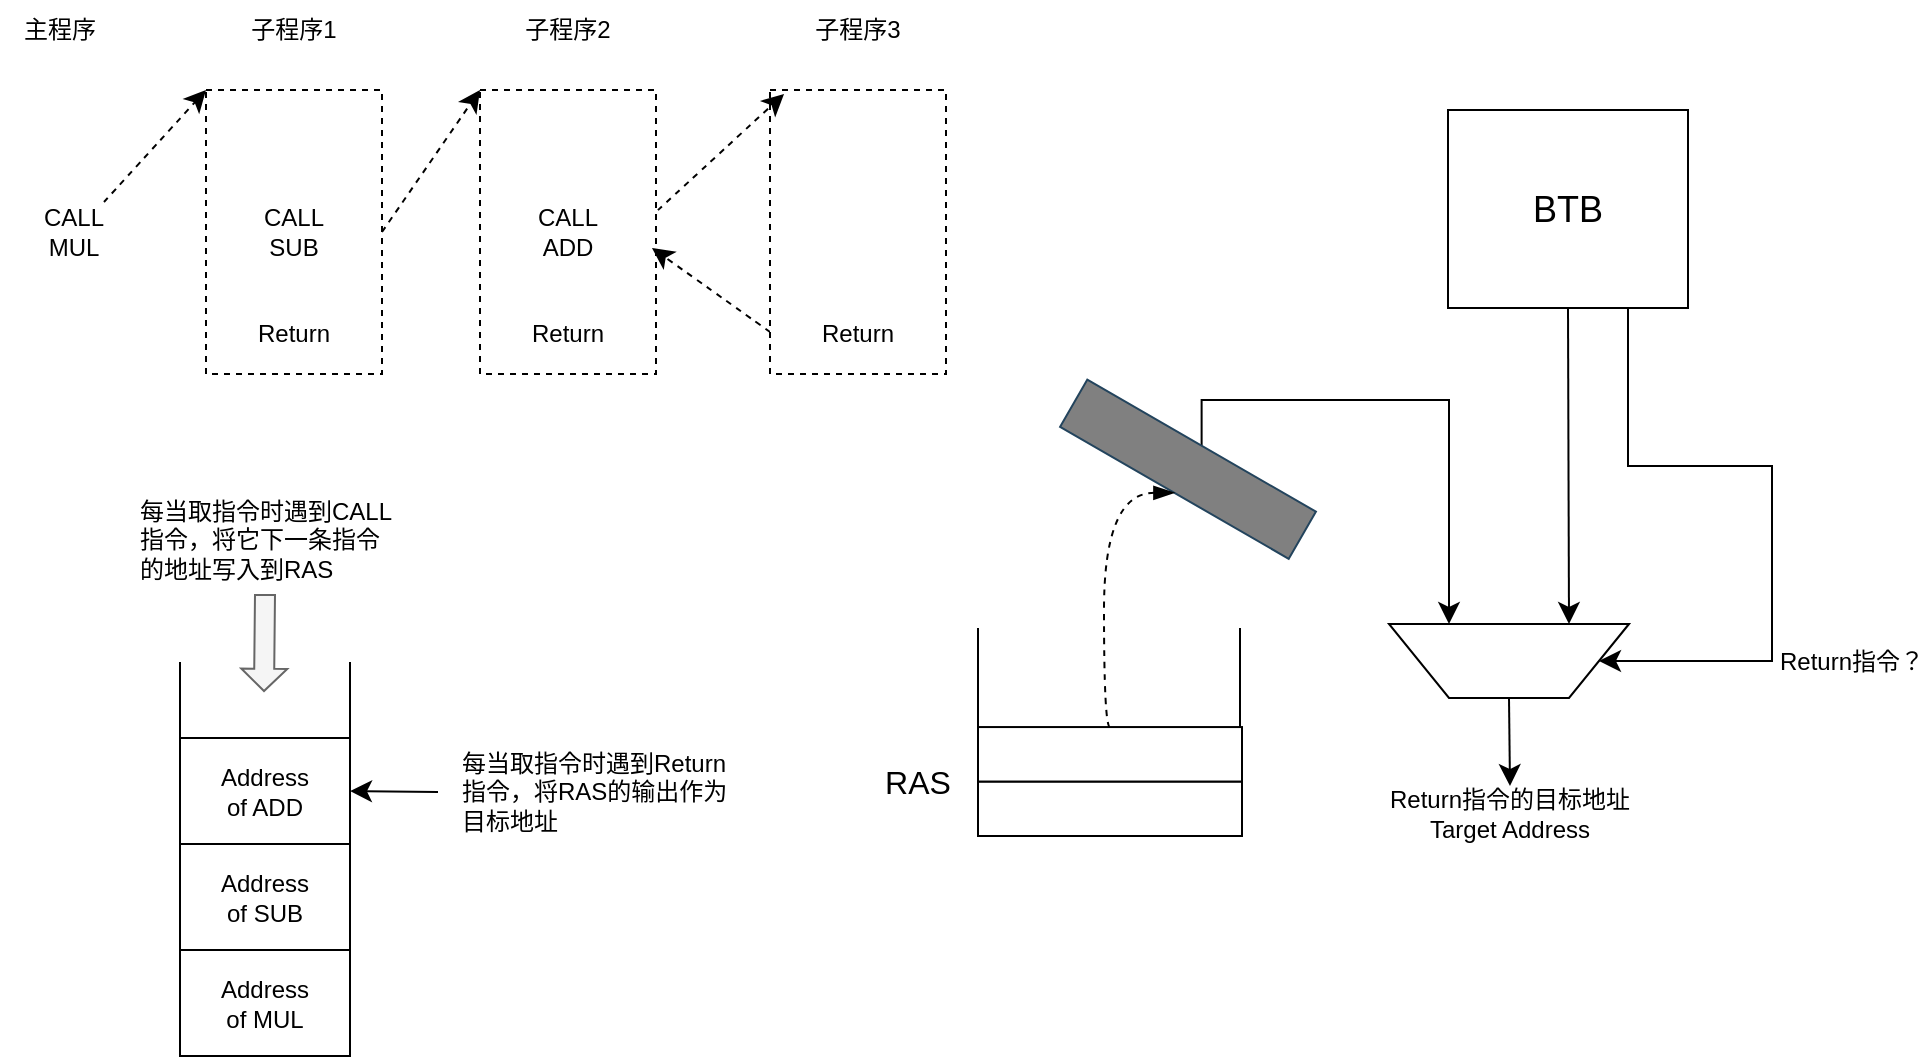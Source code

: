 <mxfile version="27.0.6">
  <diagram name="第 1 页" id="72KHQZ4994eIaw_LecZP">
    <mxGraphModel dx="648" dy="1311" grid="0" gridSize="10" guides="1" tooltips="1" connect="1" arrows="1" fold="1" page="0" pageScale="1" pageWidth="827" pageHeight="1169" math="0" shadow="0">
      <root>
        <mxCell id="0" />
        <mxCell id="1" parent="0" />
        <mxCell id="BP2cJoVYEwKnO9dS9naX-1" value="主程序" style="text;html=1;align=center;verticalAlign=middle;whiteSpace=wrap;rounded=0;" parent="1" vertex="1">
          <mxGeometry x="70" y="-82" width="60" height="30" as="geometry" />
        </mxCell>
        <mxCell id="BP2cJoVYEwKnO9dS9naX-7" style="edgeStyle=none;curved=1;rounded=0;orthogonalLoop=1;jettySize=auto;html=1;exitX=0.75;exitY=0;exitDx=0;exitDy=0;entryX=0;entryY=0;entryDx=0;entryDy=0;fontSize=12;startSize=8;endSize=8;dashed=1;" parent="1" source="BP2cJoVYEwKnO9dS9naX-2" target="BP2cJoVYEwKnO9dS9naX-3" edge="1">
          <mxGeometry relative="1" as="geometry" />
        </mxCell>
        <mxCell id="BP2cJoVYEwKnO9dS9naX-2" value="CALL&lt;div&gt;MUL&lt;/div&gt;" style="text;html=1;align=center;verticalAlign=middle;whiteSpace=wrap;rounded=0;" parent="1" vertex="1">
          <mxGeometry x="77" y="19" width="60" height="30" as="geometry" />
        </mxCell>
        <mxCell id="BP2cJoVYEwKnO9dS9naX-8" style="edgeStyle=none;curved=1;rounded=0;orthogonalLoop=1;jettySize=auto;html=1;exitX=1;exitY=0.5;exitDx=0;exitDy=0;entryX=0;entryY=0;entryDx=0;entryDy=0;fontSize=12;startSize=8;endSize=8;dashed=1;" parent="1" source="BP2cJoVYEwKnO9dS9naX-3" target="BP2cJoVYEwKnO9dS9naX-5" edge="1">
          <mxGeometry relative="1" as="geometry" />
        </mxCell>
        <mxCell id="BP2cJoVYEwKnO9dS9naX-3" value="&lt;div&gt;&lt;br&gt;&lt;/div&gt;&lt;div&gt;&lt;br&gt;&lt;/div&gt;&lt;div&gt;&lt;br&gt;&lt;/div&gt;CALL&lt;div&gt;SUB&lt;/div&gt;&lt;div&gt;&lt;br&gt;&lt;/div&gt;&lt;div&gt;&lt;br&gt;&lt;/div&gt;&lt;div&gt;Return&lt;/div&gt;" style="rounded=0;whiteSpace=wrap;html=1;dashed=1;" parent="1" vertex="1">
          <mxGeometry x="173" y="-37" width="88" height="142" as="geometry" />
        </mxCell>
        <mxCell id="BP2cJoVYEwKnO9dS9naX-4" value="子程序1" style="text;html=1;align=center;verticalAlign=middle;whiteSpace=wrap;rounded=0;" parent="1" vertex="1">
          <mxGeometry x="187" y="-82" width="60" height="30" as="geometry" />
        </mxCell>
        <mxCell id="BP2cJoVYEwKnO9dS9naX-5" value="&lt;div&gt;&lt;br&gt;&lt;/div&gt;&lt;div&gt;&lt;br&gt;&lt;/div&gt;&lt;div&gt;&lt;br&gt;&lt;/div&gt;CALL&lt;div&gt;ADD&lt;/div&gt;&lt;div&gt;&lt;br&gt;&lt;/div&gt;&lt;div&gt;&lt;br&gt;&lt;/div&gt;&lt;div&gt;Return&lt;/div&gt;" style="rounded=0;whiteSpace=wrap;html=1;dashed=1;" parent="1" vertex="1">
          <mxGeometry x="310" y="-37" width="88" height="142" as="geometry" />
        </mxCell>
        <mxCell id="BP2cJoVYEwKnO9dS9naX-6" value="子程序2" style="text;html=1;align=center;verticalAlign=middle;whiteSpace=wrap;rounded=0;" parent="1" vertex="1">
          <mxGeometry x="324" y="-82" width="60" height="30" as="geometry" />
        </mxCell>
        <mxCell id="BP2cJoVYEwKnO9dS9naX-12" style="edgeStyle=none;curved=1;rounded=0;orthogonalLoop=1;jettySize=auto;html=1;exitX=0;exitY=0.852;exitDx=0;exitDy=0;fontSize=12;startSize=8;endSize=8;exitPerimeter=0;entryX=0.977;entryY=0.556;entryDx=0;entryDy=0;entryPerimeter=0;dashed=1;" parent="1" source="BP2cJoVYEwKnO9dS9naX-9" target="BP2cJoVYEwKnO9dS9naX-5" edge="1">
          <mxGeometry relative="1" as="geometry">
            <mxPoint x="408" y="57" as="targetPoint" />
          </mxGeometry>
        </mxCell>
        <mxCell id="BP2cJoVYEwKnO9dS9naX-9" value="&lt;div&gt;&lt;br&gt;&lt;/div&gt;&lt;div&gt;&lt;br&gt;&lt;/div&gt;&lt;div&gt;&lt;br&gt;&lt;/div&gt;&lt;div&gt;&lt;br&gt;&lt;/div&gt;&lt;div&gt;&lt;br&gt;&lt;/div&gt;&lt;div&gt;&lt;br&gt;&lt;/div&gt;&lt;div&gt;&lt;br&gt;&lt;/div&gt;&lt;div&gt;Return&lt;/div&gt;" style="rounded=0;whiteSpace=wrap;html=1;dashed=1;" parent="1" vertex="1">
          <mxGeometry x="455" y="-37" width="88" height="142" as="geometry" />
        </mxCell>
        <mxCell id="BP2cJoVYEwKnO9dS9naX-10" value="子程序3" style="text;html=1;align=center;verticalAlign=middle;whiteSpace=wrap;rounded=0;" parent="1" vertex="1">
          <mxGeometry x="469" y="-82" width="60" height="30" as="geometry" />
        </mxCell>
        <mxCell id="BP2cJoVYEwKnO9dS9naX-11" style="edgeStyle=none;curved=1;rounded=0;orthogonalLoop=1;jettySize=auto;html=1;exitX=1.011;exitY=0.423;exitDx=0;exitDy=0;entryX=0.08;entryY=0.014;entryDx=0;entryDy=0;entryPerimeter=0;fontSize=12;startSize=8;endSize=8;exitPerimeter=0;dashed=1;" parent="1" source="BP2cJoVYEwKnO9dS9naX-5" target="BP2cJoVYEwKnO9dS9naX-9" edge="1">
          <mxGeometry relative="1" as="geometry" />
        </mxCell>
        <mxCell id="BP2cJoVYEwKnO9dS9naX-13" value="Address&lt;div&gt;of MUL&lt;/div&gt;" style="rounded=0;whiteSpace=wrap;html=1;" parent="1" vertex="1">
          <mxGeometry x="160" y="393" width="85" height="53" as="geometry" />
        </mxCell>
        <mxCell id="BP2cJoVYEwKnO9dS9naX-14" value="Address&lt;div&gt;of SUB&lt;/div&gt;" style="rounded=0;whiteSpace=wrap;html=1;" parent="1" vertex="1">
          <mxGeometry x="160" y="340" width="85" height="53" as="geometry" />
        </mxCell>
        <mxCell id="BP2cJoVYEwKnO9dS9naX-15" value="Address&lt;div&gt;of ADD&lt;/div&gt;" style="rounded=0;whiteSpace=wrap;html=1;" parent="1" vertex="1">
          <mxGeometry x="160" y="287" width="85" height="53" as="geometry" />
        </mxCell>
        <mxCell id="BP2cJoVYEwKnO9dS9naX-16" value="" style="endArrow=none;html=1;rounded=0;fontSize=12;startSize=8;endSize=8;curved=1;exitX=0;exitY=0;exitDx=0;exitDy=0;" parent="1" source="BP2cJoVYEwKnO9dS9naX-15" edge="1">
          <mxGeometry width="50" height="50" relative="1" as="geometry">
            <mxPoint x="264" y="248" as="sourcePoint" />
            <mxPoint x="160" y="249" as="targetPoint" />
          </mxGeometry>
        </mxCell>
        <mxCell id="BP2cJoVYEwKnO9dS9naX-17" value="" style="endArrow=none;html=1;rounded=0;fontSize=12;startSize=8;endSize=8;curved=1;exitX=1;exitY=0;exitDx=0;exitDy=0;" parent="1" source="BP2cJoVYEwKnO9dS9naX-15" edge="1">
          <mxGeometry width="50" height="50" relative="1" as="geometry">
            <mxPoint x="282" y="385" as="sourcePoint" />
            <mxPoint x="245" y="249" as="targetPoint" />
          </mxGeometry>
        </mxCell>
        <mxCell id="BP2cJoVYEwKnO9dS9naX-18" value="" style="shape=flexArrow;endArrow=classic;html=1;rounded=0;fontSize=12;startSize=8;endSize=3.37;curved=1;fillColor=#f5f5f5;strokeColor=#666666;endWidth=12;" parent="1" edge="1">
          <mxGeometry width="50" height="50" relative="1" as="geometry">
            <mxPoint x="202.5" y="215" as="sourcePoint" />
            <mxPoint x="202" y="264" as="targetPoint" />
          </mxGeometry>
        </mxCell>
        <mxCell id="aSY5bLmGE3762D9-8YAS-1" value="每当取指令时遇到CALL指令，将它下一条指令的地址写入到RAS" style="text;html=1;align=left;verticalAlign=middle;whiteSpace=wrap;rounded=0;" vertex="1" parent="1">
          <mxGeometry x="137.5" y="173" width="130" height="30" as="geometry" />
        </mxCell>
        <mxCell id="aSY5bLmGE3762D9-8YAS-2" value="" style="endArrow=classic;html=1;rounded=0;fontSize=12;startSize=8;endSize=8;curved=1;entryX=1;entryY=0.5;entryDx=0;entryDy=0;" edge="1" parent="1" target="BP2cJoVYEwKnO9dS9naX-15">
          <mxGeometry width="50" height="50" relative="1" as="geometry">
            <mxPoint x="289" y="314" as="sourcePoint" />
            <mxPoint x="268" y="259" as="targetPoint" />
          </mxGeometry>
        </mxCell>
        <mxCell id="aSY5bLmGE3762D9-8YAS-3" value="每当取指令时遇到Return指令，将RAS的输出作为目标地址" style="text;html=1;align=left;verticalAlign=middle;whiteSpace=wrap;rounded=0;" vertex="1" parent="1">
          <mxGeometry x="299" y="298.5" width="140" height="30" as="geometry" />
        </mxCell>
        <mxCell id="aSY5bLmGE3762D9-8YAS-9" value="" style="group" vertex="1" connectable="0" parent="1">
          <mxGeometry x="559" y="262" width="132" height="74" as="geometry" />
        </mxCell>
        <mxCell id="aSY5bLmGE3762D9-8YAS-5" value="&lt;span style=&quot;color: rgba(0, 0, 0, 0); font-family: monospace; font-size: 0px; text-align: start; text-wrap-mode: nowrap;&quot;&gt;%3CmxGraphModel%3E%3Croot%3E%3CmxCell%20id%3D%220%22%2F%3E%3CmxCell%20id%3D%221%22%20parent%3D%220%22%2F%3E%3CmxCell%20id%3D%222%22%20value%3D%22Address%26lt%3Bdiv%26gt%3Bof%20MUL%26lt%3B%2Fdiv%26gt%3B%22%20style%3D%22rounded%3D0%3BwhiteSpace%3Dwrap%3Bhtml%3D1%3B%22%20vertex%3D%221%22%20parent%3D%221%22%3E%3CmxGeometry%20x%3D%22160%22%20y%3D%22393%22%20width%3D%2285%22%20height%3D%2253%22%20as%3D%22geometry%22%2F%3E%3C%2FmxCell%3E%3CmxCell%20id%3D%223%22%20value%3D%22Address%26lt%3Bdiv%26gt%3Bof%20SUB%26lt%3B%2Fdiv%26gt%3B%22%20style%3D%22rounded%3D0%3BwhiteSpace%3Dwrap%3Bhtml%3D1%3B%22%20vertex%3D%221%22%20parent%3D%221%22%3E%3CmxGeometry%20x%3D%22160%22%20y%3D%22340%22%20width%3D%2285%22%20height%3D%2253%22%20as%3D%22geometry%22%2F%3E%3C%2FmxCell%3E%3CmxCell%20id%3D%224%22%20value%3D%22Address%26lt%3Bdiv%26gt%3Bof%20ADD%26lt%3B%2Fdiv%26gt%3B%22%20style%3D%22rounded%3D0%3BwhiteSpace%3Dwrap%3Bhtml%3D1%3B%22%20vertex%3D%221%22%20parent%3D%221%22%3E%3CmxGeometry%20x%3D%22160%22%20y%3D%22287%22%20width%3D%2285%22%20height%3D%2253%22%20as%3D%22geometry%22%2F%3E%3C%2FmxCell%3E%3CmxCell%20id%3D%225%22%20value%3D%22%22%20style%3D%22endArrow%3Dnone%3Bhtml%3D1%3Brounded%3D0%3BfontSize%3D12%3BstartSize%3D8%3BendSize%3D8%3Bcurved%3D1%3BexitX%3D0%3BexitY%3D0%3BexitDx%3D0%3BexitDy%3D0%3B%22%20edge%3D%221%22%20source%3D%224%22%20parent%3D%221%22%3E%3CmxGeometry%20width%3D%2250%22%20height%3D%2250%22%20relative%3D%221%22%20as%3D%22geometry%22%3E%3CmxPoint%20x%3D%22264%22%20y%3D%22248%22%20as%3D%22sourcePoint%22%2F%3E%3CmxPoint%20x%3D%22160%22%20y%3D%22249%22%20as%3D%22targetPoint%22%2F%3E%3C%2FmxGeometry%3E%3C%2FmxCell%3E%3CmxCell%20id%3D%226%22%20value%3D%22%22%20style%3D%22endArrow%3Dnone%3Bhtml%3D1%3Brounded%3D0%3BfontSize%3D12%3BstartSize%3D8%3BendSize%3D8%3Bcurved%3D1%3BexitX%3D1%3BexitY%3D0%3BexitDx%3D0%3BexitDy%3D0%3B%22%20edge%3D%221%22%20source%3D%224%22%20parent%3D%221%22%3E%3CmxGeometry%20width%3D%2250%22%20height%3D%2250%22%20relative%3D%221%22%20as%3D%22geometry%22%3E%3CmxPoint%20x%3D%22282%22%20y%3D%22385%22%20as%3D%22sourcePoint%22%2F%3E%3CmxPoint%20x%3D%22245%22%20y%3D%22249%22%20as%3D%22targetPoint%22%2F%3E%3C%2FmxGeometry%3E%3C%2FmxCell%3E%3C%2Froot%3E%3C%2FmxGraphModel%3E&lt;/span&gt;" style="rounded=0;whiteSpace=wrap;html=1;" vertex="1" parent="aSY5bLmGE3762D9-8YAS-9">
          <mxGeometry y="46.764" width="132" height="27.236" as="geometry" />
        </mxCell>
        <mxCell id="aSY5bLmGE3762D9-8YAS-6" value="" style="rounded=0;whiteSpace=wrap;html=1;" vertex="1" parent="aSY5bLmGE3762D9-8YAS-9">
          <mxGeometry y="19.528" width="132" height="27.236" as="geometry" />
        </mxCell>
        <mxCell id="aSY5bLmGE3762D9-8YAS-7" value="" style="endArrow=none;html=1;rounded=0;fontSize=12;startSize=8;endSize=8;curved=1;exitX=0;exitY=0;exitDx=0;exitDy=0;" edge="1" parent="aSY5bLmGE3762D9-8YAS-9" source="aSY5bLmGE3762D9-8YAS-6">
          <mxGeometry width="50" height="50" relative="1" as="geometry">
            <mxPoint x="161.506" y="-0.514" as="sourcePoint" />
            <mxPoint y="-30" as="targetPoint" />
          </mxGeometry>
        </mxCell>
        <mxCell id="aSY5bLmGE3762D9-8YAS-8" value="" style="endArrow=none;html=1;rounded=0;fontSize=12;startSize=8;endSize=8;curved=1;exitX=1;exitY=0;exitDx=0;exitDy=0;" edge="1" parent="aSY5bLmGE3762D9-8YAS-9">
          <mxGeometry width="50" height="50" relative="1" as="geometry">
            <mxPoint x="131.0" y="19.528" as="sourcePoint" />
            <mxPoint x="131" y="-30" as="targetPoint" />
          </mxGeometry>
        </mxCell>
        <mxCell id="aSY5bLmGE3762D9-8YAS-20" style="edgeStyle=elbowEdgeStyle;shape=connector;rounded=0;orthogonalLoop=1;jettySize=auto;html=1;exitX=0.5;exitY=0;exitDx=0;exitDy=0;entryX=0.75;entryY=1;entryDx=0;entryDy=0;strokeColor=default;align=center;verticalAlign=middle;fontFamily=Helvetica;fontSize=12;fontColor=default;labelBackgroundColor=default;startSize=8;endArrow=classic;endFill=1;endSize=8;elbow=vertical;" edge="1" parent="1" source="aSY5bLmGE3762D9-8YAS-15" target="aSY5bLmGE3762D9-8YAS-19">
          <mxGeometry relative="1" as="geometry">
            <Array as="points">
              <mxPoint x="739" y="118" />
            </Array>
          </mxGeometry>
        </mxCell>
        <mxCell id="aSY5bLmGE3762D9-8YAS-15" value="&lt;span style=&quot;color: rgba(0, 0, 0, 0); font-family: monospace; font-size: 0px; text-align: start; text-wrap-mode: nowrap;&quot;&gt;%3CmxGraphModel%3E%3Croot%3E%3CmxCell%20id%3D%220%22%2F%3E%3CmxCell%20id%3D%221%22%20parent%3D%220%22%2F%3E%3CmxCell%20id%3D%222%22%20value%3D%22Address%26lt%3Bdiv%26gt%3Bof%20MUL%26lt%3B%2Fdiv%26gt%3B%22%20style%3D%22rounded%3D0%3BwhiteSpace%3Dwrap%3Bhtml%3D1%3B%22%20vertex%3D%221%22%20parent%3D%221%22%3E%3CmxGeometry%20x%3D%22160%22%20y%3D%22393%22%20width%3D%2285%22%20height%3D%2253%22%20as%3D%22geometry%22%2F%3E%3C%2FmxCell%3E%3CmxCell%20id%3D%223%22%20value%3D%22Address%26lt%3Bdiv%26gt%3Bof%20SUB%26lt%3B%2Fdiv%26gt%3B%22%20style%3D%22rounded%3D0%3BwhiteSpace%3Dwrap%3Bhtml%3D1%3B%22%20vertex%3D%221%22%20parent%3D%221%22%3E%3CmxGeometry%20x%3D%22160%22%20y%3D%22340%22%20width%3D%2285%22%20height%3D%2253%22%20as%3D%22geometry%22%2F%3E%3C%2FmxCell%3E%3CmxCell%20id%3D%224%22%20value%3D%22Address%26lt%3Bdiv%26gt%3Bof%20ADD%26lt%3B%2Fdiv%26gt%3B%22%20style%3D%22rounded%3D0%3BwhiteSpace%3Dwrap%3Bhtml%3D1%3B%22%20vertex%3D%221%22%20parent%3D%221%22%3E%3CmxGeometry%20x%3D%22160%22%20y%3D%22287%22%20width%3D%2285%22%20height%3D%2253%22%20as%3D%22geometry%22%2F%3E%3C%2FmxCell%3E%3CmxCell%20id%3D%225%22%20value%3D%22%22%20style%3D%22endArrow%3Dnone%3Bhtml%3D1%3Brounded%3D0%3BfontSize%3D12%3BstartSize%3D8%3BendSize%3D8%3Bcurved%3D1%3BexitX%3D0%3BexitY%3D0%3BexitDx%3D0%3BexitDy%3D0%3B%22%20edge%3D%221%22%20source%3D%224%22%20parent%3D%221%22%3E%3CmxGeometry%20width%3D%2250%22%20height%3D%2250%22%20relative%3D%221%22%20as%3D%22geometry%22%3E%3CmxPoint%20x%3D%22264%22%20y%3D%22248%22%20as%3D%22sourcePoint%22%2F%3E%3CmxPoint%20x%3D%22160%22%20y%3D%22249%22%20as%3D%22targetPoint%22%2F%3E%3C%2FmxGeometry%3E%3C%2FmxCell%3E%3CmxCell%20id%3D%226%22%20value%3D%22%22%20style%3D%22endArrow%3Dnone%3Bhtml%3D1%3Brounded%3D0%3BfontSize%3D12%3BstartSize%3D8%3BendSize%3D8%3Bcurved%3D1%3BexitX%3D1%3BexitY%3D0%3BexitDx%3D0%3BexitDy%3D0%3B%22%20edge%3D%221%22%20source%3D%224%22%20parent%3D%221%22%3E%3CmxGeometry%20width%3D%2250%22%20height%3D%2250%22%20relative%3D%221%22%20as%3D%22geometry%22%3E%3CmxPoint%20x%3D%22282%22%20y%3D%22385%22%20as%3D%22sourcePoint%22%2F%3E%3CmxPoint%20x%3D%22245%22%20y%3D%22249%22%20as%3D%22targetPoint%22%2F%3E%3C%2FmxGeometry%3E%3C%2FmxCell%3E%3C%2Froot%3E%3C%2FmxGraphModel%3E&lt;/span&gt;" style="rounded=0;whiteSpace=wrap;html=1;fillColor=#808080;strokeColor=#23445d;rotation=30;" vertex="1" parent="1">
          <mxGeometry x="598" y="139" width="132" height="27.236" as="geometry" />
        </mxCell>
        <mxCell id="aSY5bLmGE3762D9-8YAS-17" style="edgeStyle=orthogonalEdgeStyle;rounded=0;orthogonalLoop=1;jettySize=auto;html=1;exitX=0.5;exitY=0;exitDx=0;exitDy=0;entryX=0.5;entryY=1;entryDx=0;entryDy=0;fontSize=12;startSize=8;endSize=8;curved=1;dashed=1;endArrow=blockThin;endFill=1;strokeWidth=1;" edge="1" parent="1" source="aSY5bLmGE3762D9-8YAS-6" target="aSY5bLmGE3762D9-8YAS-15">
          <mxGeometry relative="1" as="geometry">
            <Array as="points">
              <mxPoint x="622" y="282" />
              <mxPoint x="622" y="164" />
            </Array>
          </mxGeometry>
        </mxCell>
        <mxCell id="aSY5bLmGE3762D9-8YAS-28" style="edgeStyle=none;shape=connector;rounded=0;orthogonalLoop=1;jettySize=auto;html=1;exitX=0.5;exitY=0;exitDx=0;exitDy=0;strokeColor=default;align=center;verticalAlign=middle;fontFamily=Helvetica;fontSize=12;fontColor=default;labelBackgroundColor=default;startSize=8;endArrow=classic;endFill=1;endSize=8;" edge="1" parent="1" source="aSY5bLmGE3762D9-8YAS-19">
          <mxGeometry relative="1" as="geometry">
            <mxPoint x="825" y="311" as="targetPoint" />
          </mxGeometry>
        </mxCell>
        <mxCell id="aSY5bLmGE3762D9-8YAS-19" value="" style="shape=trapezoid;perimeter=trapezoidPerimeter;whiteSpace=wrap;html=1;fixedSize=1;fontFamily=Helvetica;fontSize=12;fontColor=default;labelBackgroundColor=default;rotation=-180;size=30;" vertex="1" parent="1">
          <mxGeometry x="764.5" y="230" width="120" height="37" as="geometry" />
        </mxCell>
        <mxCell id="aSY5bLmGE3762D9-8YAS-23" style="shape=connector;rounded=0;orthogonalLoop=1;jettySize=auto;html=1;exitX=0.5;exitY=1;exitDx=0;exitDy=0;entryX=0.25;entryY=1;entryDx=0;entryDy=0;strokeColor=default;align=center;verticalAlign=middle;fontFamily=Helvetica;fontSize=12;fontColor=default;labelBackgroundColor=default;startSize=8;endArrow=classic;endFill=1;endSize=8;" edge="1" parent="1" source="aSY5bLmGE3762D9-8YAS-22" target="aSY5bLmGE3762D9-8YAS-19">
          <mxGeometry relative="1" as="geometry" />
        </mxCell>
        <mxCell id="aSY5bLmGE3762D9-8YAS-22" value="&lt;font style=&quot;font-size: 18px;&quot;&gt;BTB&lt;/font&gt;" style="rounded=0;whiteSpace=wrap;html=1;fontFamily=Helvetica;fontSize=12;fontColor=default;labelBackgroundColor=default;" vertex="1" parent="1">
          <mxGeometry x="794" y="-27" width="120" height="99" as="geometry" />
        </mxCell>
        <mxCell id="aSY5bLmGE3762D9-8YAS-27" value="" style="endArrow=classic;html=1;rounded=0;strokeColor=default;align=center;verticalAlign=middle;fontFamily=Helvetica;fontSize=12;fontColor=default;labelBackgroundColor=default;startSize=8;endSize=8;exitX=0.75;exitY=1;exitDx=0;exitDy=0;entryX=0;entryY=0.5;entryDx=0;entryDy=0;edgeStyle=orthogonalEdgeStyle;" edge="1" parent="1" source="aSY5bLmGE3762D9-8YAS-22" target="aSY5bLmGE3762D9-8YAS-19">
          <mxGeometry width="50" height="50" relative="1" as="geometry">
            <mxPoint x="733" y="248" as="sourcePoint" />
            <mxPoint x="783" y="198" as="targetPoint" />
            <Array as="points">
              <mxPoint x="884" y="151" />
              <mxPoint x="956" y="151" />
              <mxPoint x="956" y="249" />
            </Array>
          </mxGeometry>
        </mxCell>
        <mxCell id="aSY5bLmGE3762D9-8YAS-29" value="Return指令的目标地址&lt;div&gt;Target Address&lt;/div&gt;" style="text;html=1;align=center;verticalAlign=middle;whiteSpace=wrap;rounded=0;fontFamily=Helvetica;fontSize=12;fontColor=default;labelBackgroundColor=default;" vertex="1" parent="1">
          <mxGeometry x="759.75" y="310" width="129.5" height="30" as="geometry" />
        </mxCell>
        <mxCell id="aSY5bLmGE3762D9-8YAS-30" value="&lt;font style=&quot;font-size: 16px;&quot;&gt;RAS&lt;/font&gt;" style="text;html=1;align=center;verticalAlign=middle;whiteSpace=wrap;rounded=0;fontFamily=Helvetica;fontSize=12;fontColor=default;labelBackgroundColor=default;" vertex="1" parent="1">
          <mxGeometry x="499" y="294" width="60" height="30" as="geometry" />
        </mxCell>
        <mxCell id="aSY5bLmGE3762D9-8YAS-31" value="Return指令？" style="text;html=1;align=center;verticalAlign=middle;whiteSpace=wrap;rounded=0;fontFamily=Helvetica;fontSize=12;fontColor=default;labelBackgroundColor=default;" vertex="1" parent="1">
          <mxGeometry x="957" y="233.5" width="78" height="30" as="geometry" />
        </mxCell>
      </root>
    </mxGraphModel>
  </diagram>
</mxfile>
